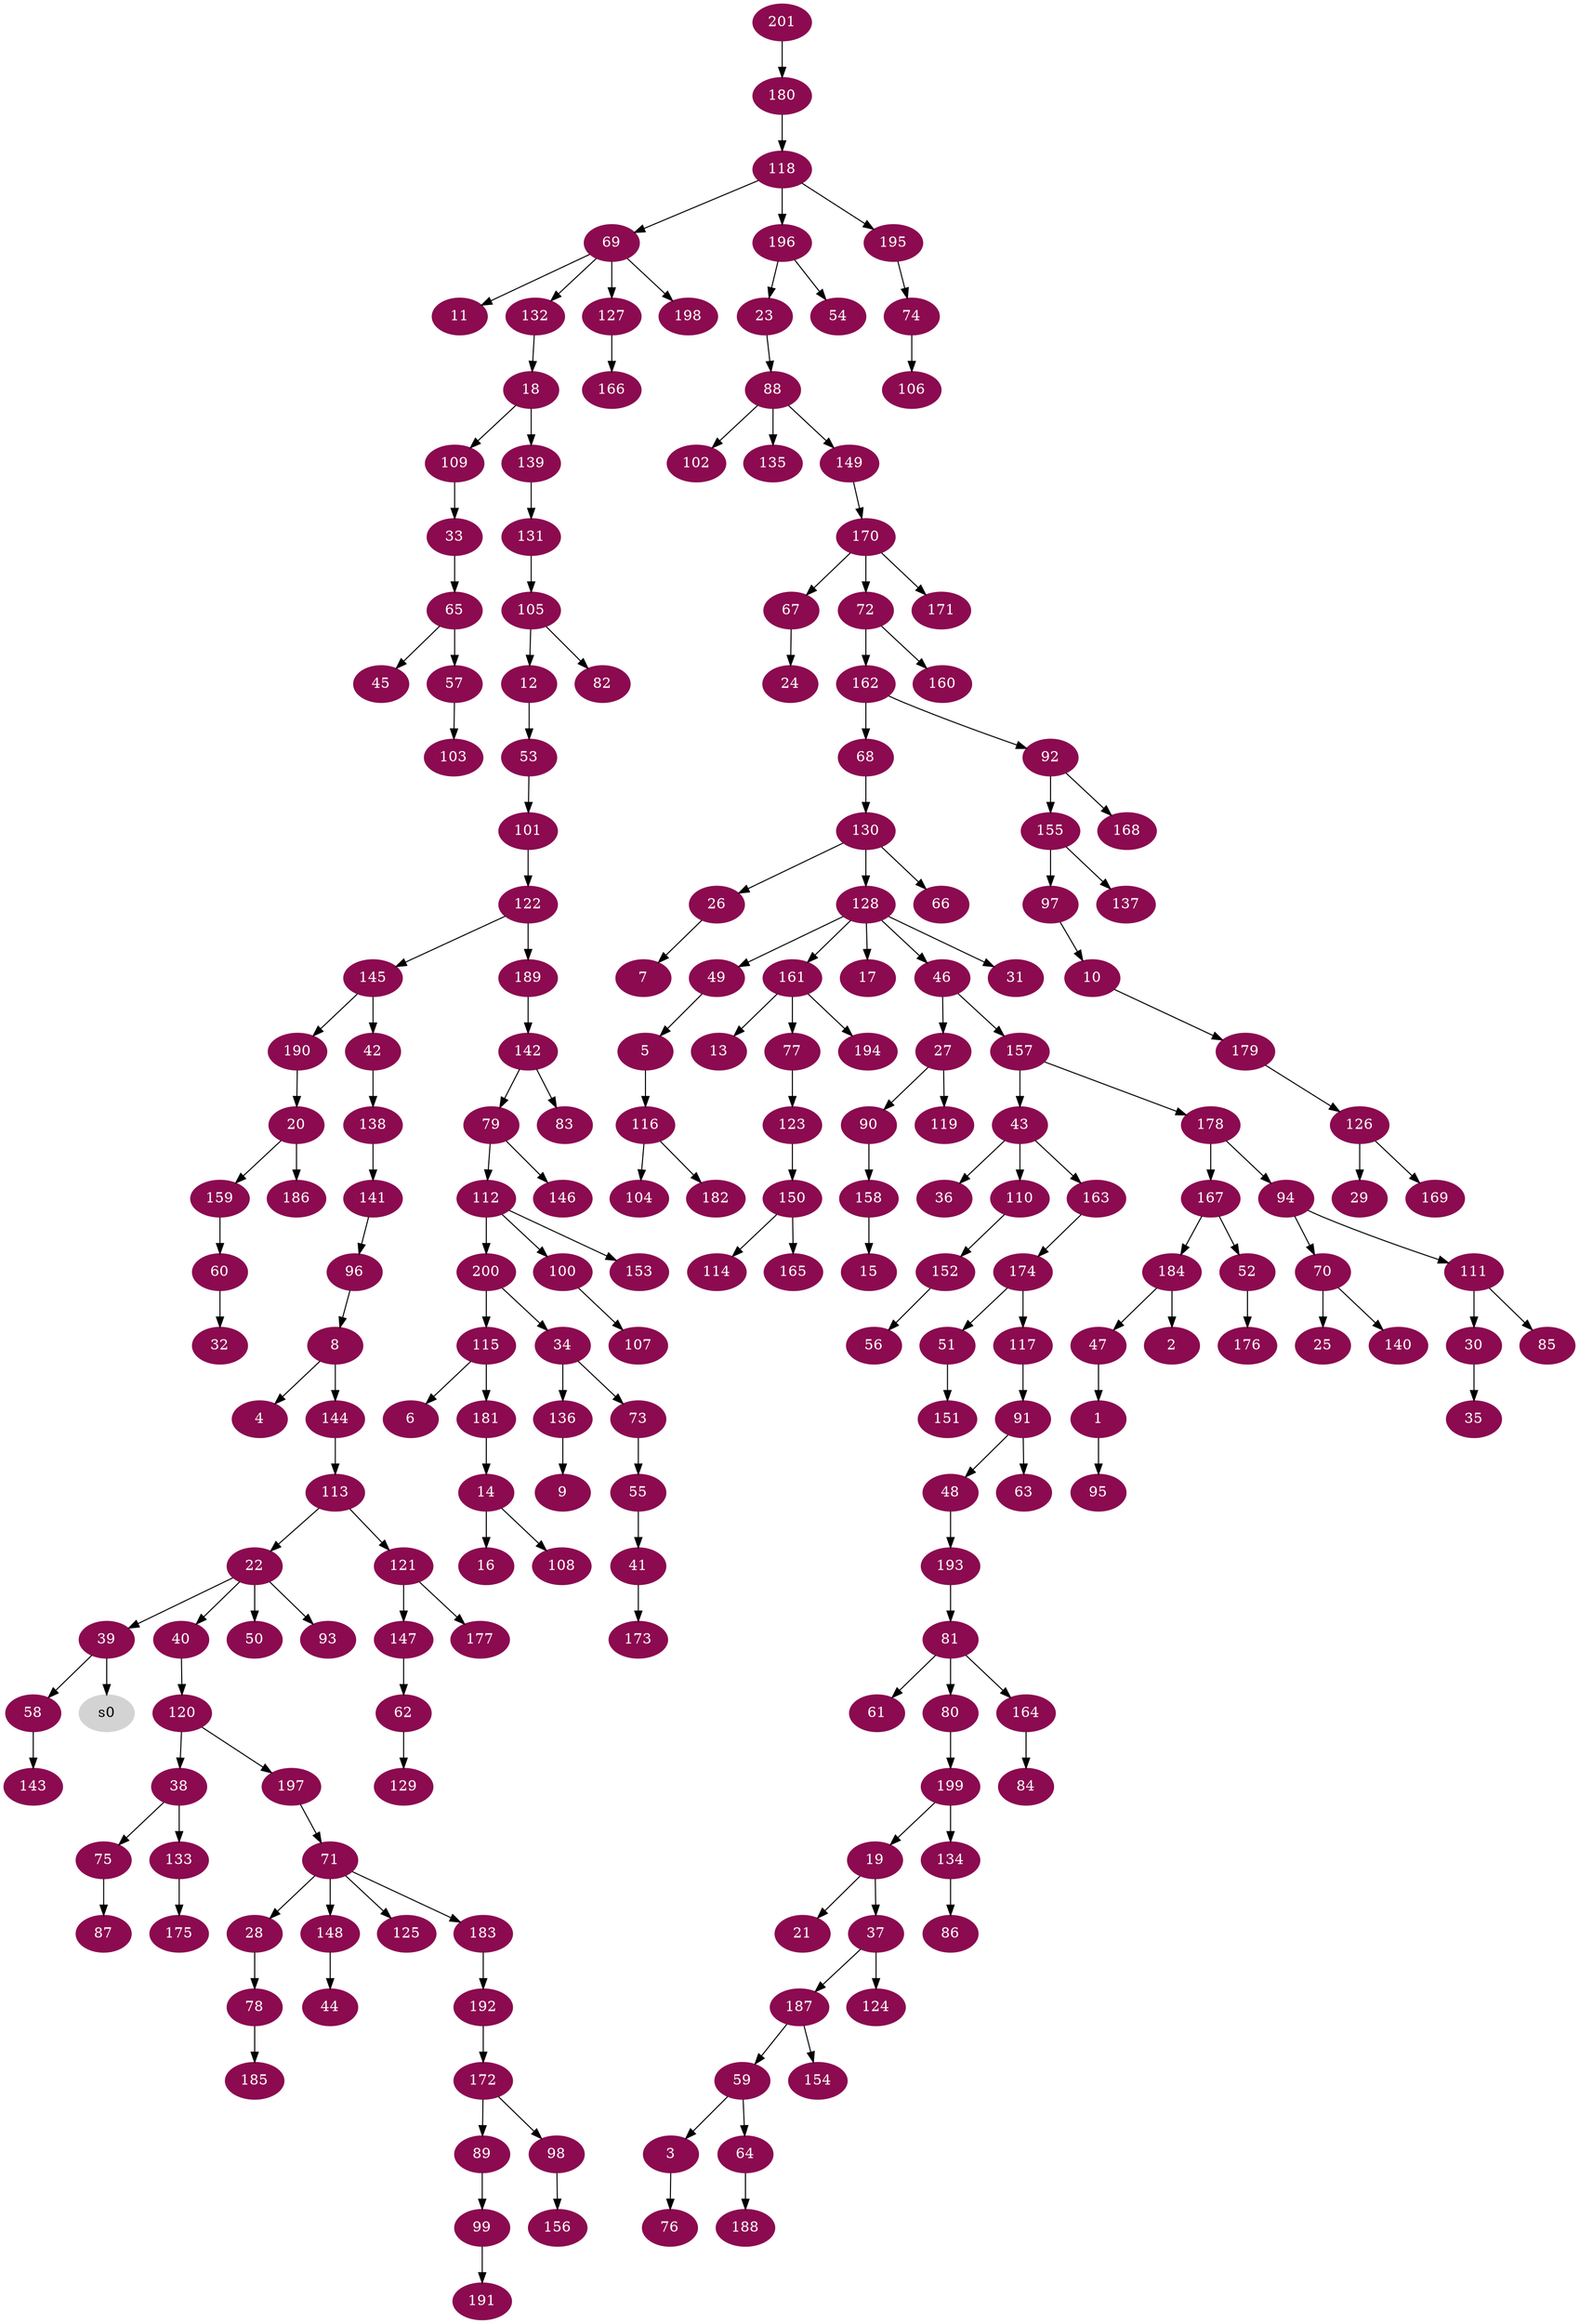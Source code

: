 digraph G {
node [color=deeppink4, style=filled, fontcolor=white];
47 -> 1;
184 -> 2;
59 -> 3;
8 -> 4;
49 -> 5;
115 -> 6;
26 -> 7;
96 -> 8;
136 -> 9;
97 -> 10;
69 -> 11;
105 -> 12;
161 -> 13;
181 -> 14;
158 -> 15;
14 -> 16;
128 -> 17;
132 -> 18;
199 -> 19;
190 -> 20;
19 -> 21;
113 -> 22;
196 -> 23;
67 -> 24;
70 -> 25;
130 -> 26;
46 -> 27;
71 -> 28;
126 -> 29;
111 -> 30;
128 -> 31;
60 -> 32;
109 -> 33;
200 -> 34;
30 -> 35;
43 -> 36;
19 -> 37;
120 -> 38;
22 -> 39;
22 -> 40;
55 -> 41;
145 -> 42;
157 -> 43;
148 -> 44;
65 -> 45;
128 -> 46;
184 -> 47;
91 -> 48;
128 -> 49;
22 -> 50;
174 -> 51;
167 -> 52;
12 -> 53;
196 -> 54;
73 -> 55;
152 -> 56;
65 -> 57;
39 -> 58;
187 -> 59;
159 -> 60;
81 -> 61;
147 -> 62;
91 -> 63;
59 -> 64;
33 -> 65;
130 -> 66;
170 -> 67;
162 -> 68;
118 -> 69;
94 -> 70;
197 -> 71;
170 -> 72;
34 -> 73;
195 -> 74;
38 -> 75;
3 -> 76;
161 -> 77;
28 -> 78;
142 -> 79;
81 -> 80;
193 -> 81;
105 -> 82;
142 -> 83;
164 -> 84;
111 -> 85;
134 -> 86;
75 -> 87;
23 -> 88;
172 -> 89;
27 -> 90;
117 -> 91;
162 -> 92;
22 -> 93;
178 -> 94;
1 -> 95;
141 -> 96;
155 -> 97;
172 -> 98;
89 -> 99;
112 -> 100;
53 -> 101;
88 -> 102;
57 -> 103;
116 -> 104;
131 -> 105;
74 -> 106;
100 -> 107;
14 -> 108;
18 -> 109;
43 -> 110;
94 -> 111;
79 -> 112;
144 -> 113;
150 -> 114;
200 -> 115;
5 -> 116;
174 -> 117;
180 -> 118;
27 -> 119;
40 -> 120;
113 -> 121;
101 -> 122;
77 -> 123;
37 -> 124;
71 -> 125;
179 -> 126;
69 -> 127;
130 -> 128;
62 -> 129;
68 -> 130;
139 -> 131;
69 -> 132;
38 -> 133;
199 -> 134;
88 -> 135;
34 -> 136;
155 -> 137;
42 -> 138;
18 -> 139;
70 -> 140;
138 -> 141;
189 -> 142;
58 -> 143;
8 -> 144;
122 -> 145;
79 -> 146;
121 -> 147;
71 -> 148;
88 -> 149;
123 -> 150;
51 -> 151;
110 -> 152;
112 -> 153;
187 -> 154;
92 -> 155;
98 -> 156;
46 -> 157;
90 -> 158;
20 -> 159;
72 -> 160;
128 -> 161;
72 -> 162;
43 -> 163;
81 -> 164;
150 -> 165;
127 -> 166;
178 -> 167;
92 -> 168;
126 -> 169;
149 -> 170;
170 -> 171;
192 -> 172;
41 -> 173;
163 -> 174;
133 -> 175;
52 -> 176;
121 -> 177;
157 -> 178;
10 -> 179;
201 -> 180;
115 -> 181;
116 -> 182;
71 -> 183;
167 -> 184;
78 -> 185;
20 -> 186;
37 -> 187;
64 -> 188;
122 -> 189;
145 -> 190;
99 -> 191;
183 -> 192;
48 -> 193;
161 -> 194;
118 -> 195;
118 -> 196;
120 -> 197;
69 -> 198;
80 -> 199;
112 -> 200;
node [color=lightgrey, style=filled, fontcolor=black];
39 -> s0;
}
